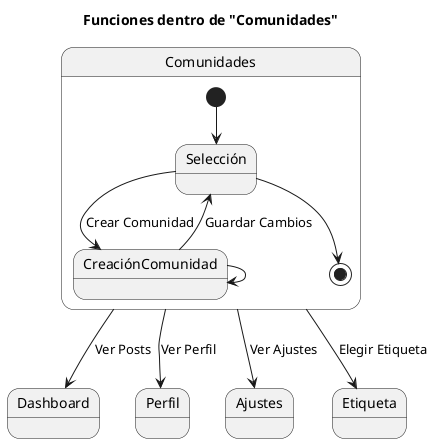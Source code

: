 @startuml
title Funciones dentro de "Comunidades"

state Comunidades {
  [*] --> Selección
  Selección --> CreaciónComunidad : Crear Comunidad
  CreaciónComunidad --> Selección : Guardar Cambios
  CreaciónComunidad --> CreaciónComunidad
  Selección --> [*]
}

Comunidades --> Dashboard : Ver Posts
Comunidades --> Perfil : Ver Perfil
Comunidades --> Ajustes : Ver Ajustes
Comunidades --> Etiqueta : Elegir Etiqueta
@enduml
